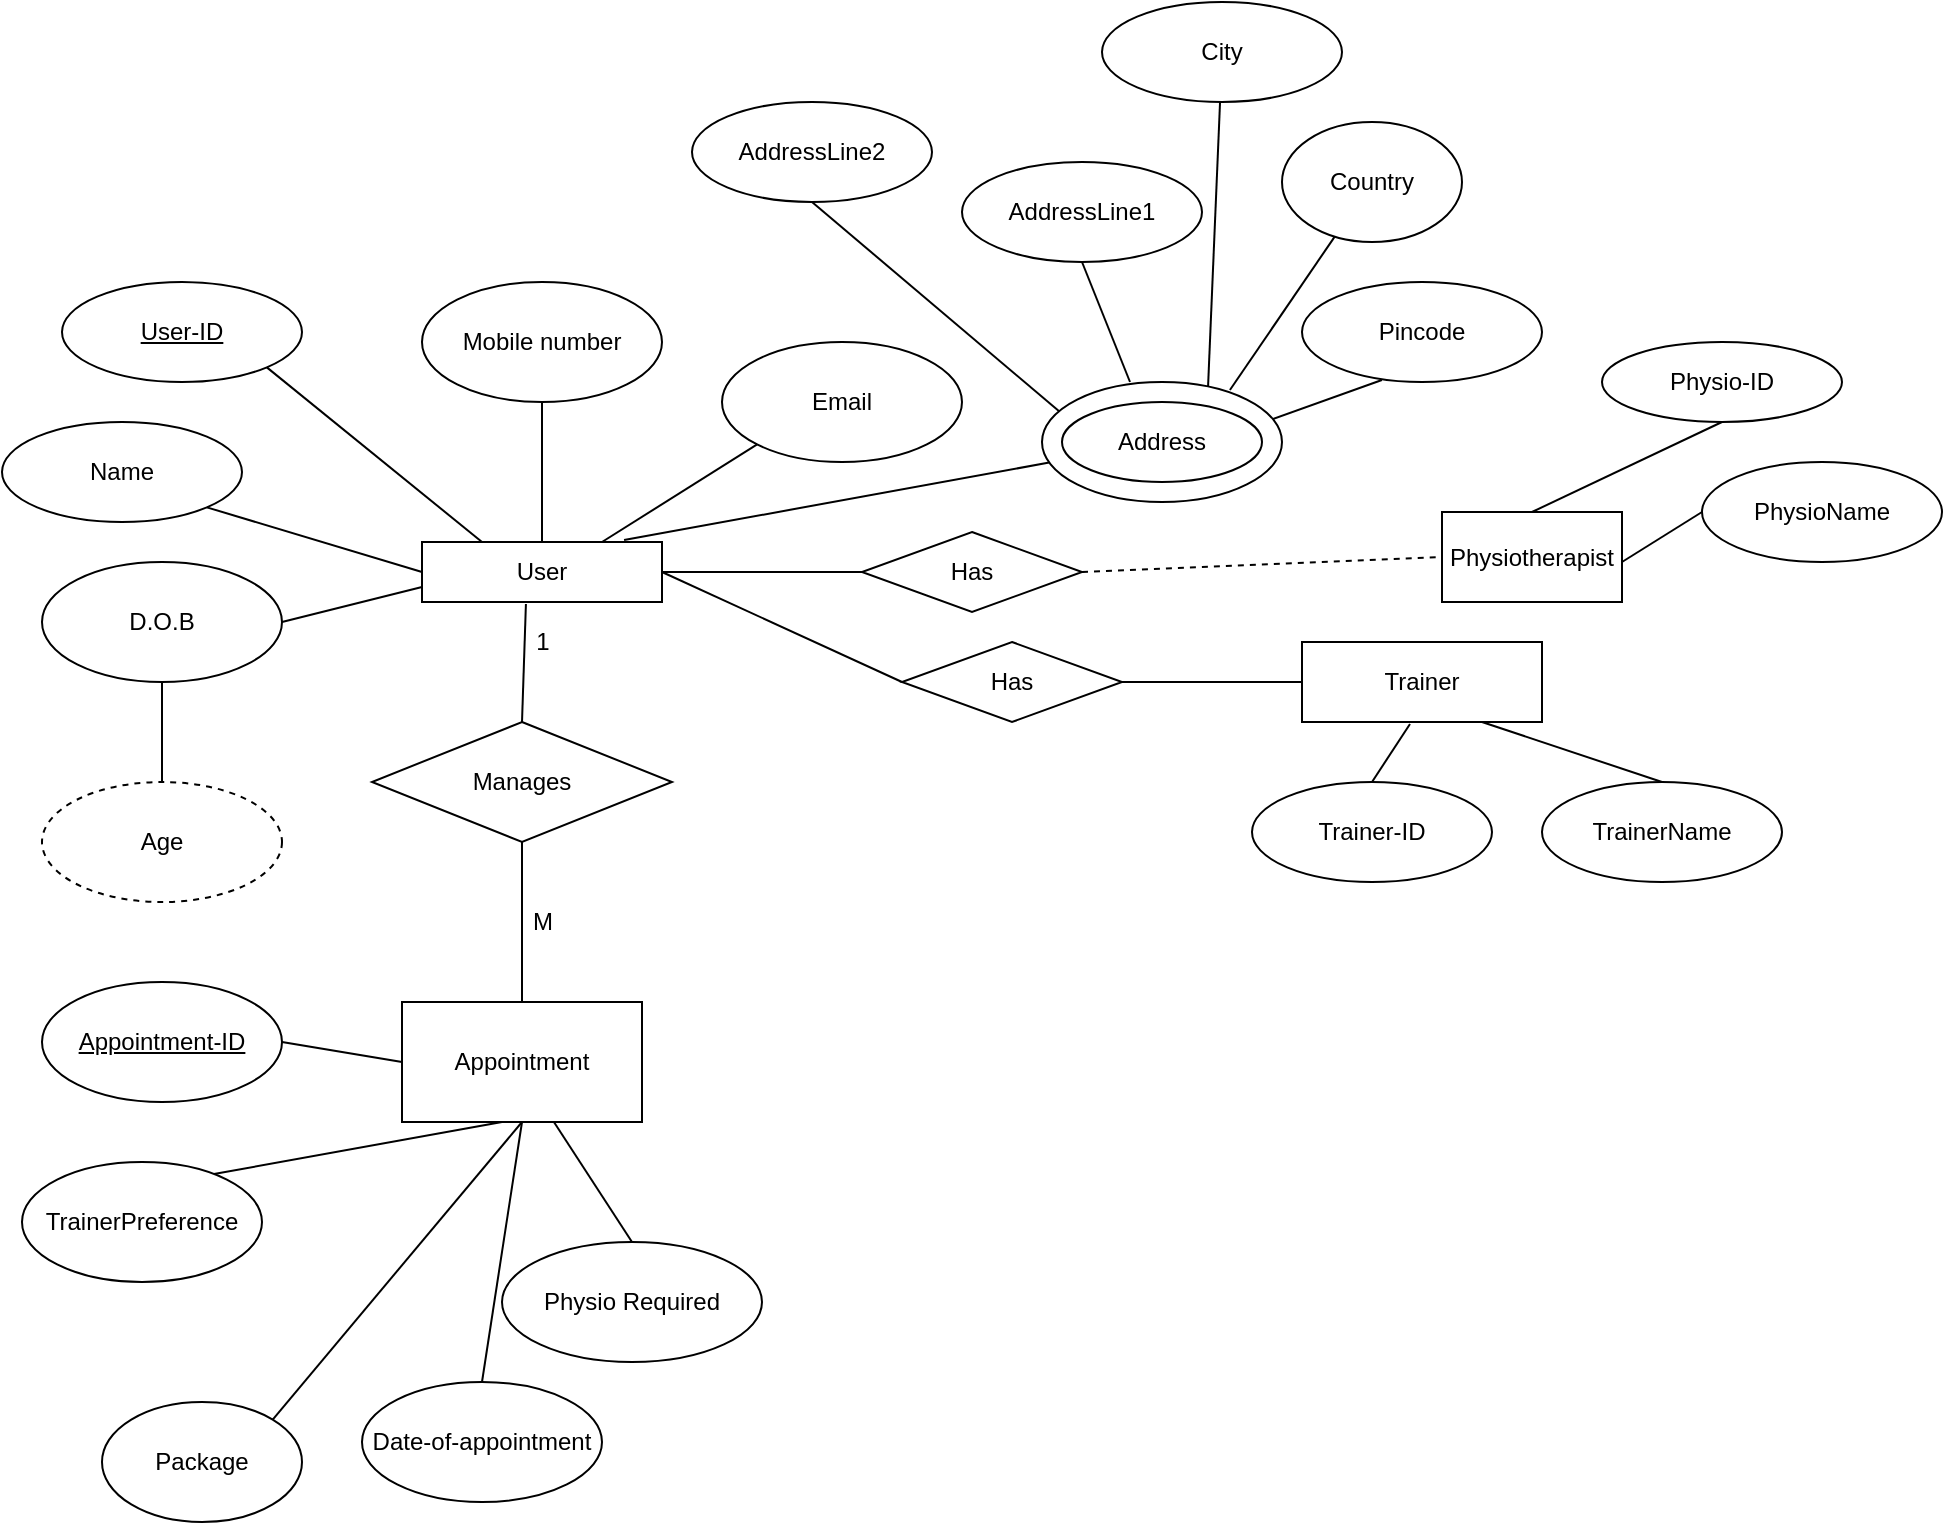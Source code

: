 <mxfile version="14.9.6" type="device"><diagram id="R2lEEEUBdFMjLlhIrx00" name="Page-1"><mxGraphModel dx="1038" dy="1535" grid="1" gridSize="10" guides="1" tooltips="1" connect="1" arrows="1" fold="1" page="1" pageScale="1" pageWidth="850" pageHeight="1100" math="0" shadow="0" extFonts="Permanent Marker^https://fonts.googleapis.com/css?family=Permanent+Marker"><root><mxCell id="0"/><mxCell id="1" parent="0"/><mxCell id="zpqV-iNkeWBSMXq8HGIZ-1" value="User" style="rounded=0;whiteSpace=wrap;html=1;" vertex="1" parent="1"><mxGeometry x="230" y="160" width="120" height="30" as="geometry"/></mxCell><mxCell id="zpqV-iNkeWBSMXq8HGIZ-2" value="Name" style="ellipse;whiteSpace=wrap;html=1;" vertex="1" parent="1"><mxGeometry x="20" y="100" width="120" height="50" as="geometry"/></mxCell><mxCell id="zpqV-iNkeWBSMXq8HGIZ-3" value="Mobile number" style="ellipse;whiteSpace=wrap;html=1;" vertex="1" parent="1"><mxGeometry x="230" y="30" width="120" height="60" as="geometry"/></mxCell><mxCell id="zpqV-iNkeWBSMXq8HGIZ-4" value="Email" style="ellipse;whiteSpace=wrap;html=1;" vertex="1" parent="1"><mxGeometry x="380" y="60" width="120" height="60" as="geometry"/></mxCell><mxCell id="zpqV-iNkeWBSMXq8HGIZ-5" value="D.O.B" style="ellipse;whiteSpace=wrap;html=1;" vertex="1" parent="1"><mxGeometry x="40" y="170" width="120" height="60" as="geometry"/></mxCell><mxCell id="zpqV-iNkeWBSMXq8HGIZ-7" value="" style="endArrow=none;html=1;entryX=0.5;entryY=1;entryDx=0;entryDy=0;exitX=0.5;exitY=0;exitDx=0;exitDy=0;" edge="1" parent="1" source="zpqV-iNkeWBSMXq8HGIZ-1" target="zpqV-iNkeWBSMXq8HGIZ-3"><mxGeometry width="50" height="50" relative="1" as="geometry"><mxPoint x="290" y="130" as="sourcePoint"/><mxPoint x="340" y="80" as="targetPoint"/></mxGeometry></mxCell><mxCell id="zpqV-iNkeWBSMXq8HGIZ-8" value="" style="endArrow=none;html=1;exitX=1;exitY=1;exitDx=0;exitDy=0;entryX=0;entryY=0.5;entryDx=0;entryDy=0;" edge="1" parent="1" source="zpqV-iNkeWBSMXq8HGIZ-2" target="zpqV-iNkeWBSMXq8HGIZ-1"><mxGeometry width="50" height="50" relative="1" as="geometry"><mxPoint x="180" y="180" as="sourcePoint"/><mxPoint x="230" y="130" as="targetPoint"/></mxGeometry></mxCell><mxCell id="zpqV-iNkeWBSMXq8HGIZ-9" value="" style="endArrow=none;html=1;exitX=0.75;exitY=0;exitDx=0;exitDy=0;entryX=0;entryY=1;entryDx=0;entryDy=0;" edge="1" parent="1" source="zpqV-iNkeWBSMXq8HGIZ-1" target="zpqV-iNkeWBSMXq8HGIZ-4"><mxGeometry width="50" height="50" relative="1" as="geometry"><mxPoint x="370" y="180" as="sourcePoint"/><mxPoint x="460" y="120" as="targetPoint"/></mxGeometry></mxCell><mxCell id="zpqV-iNkeWBSMXq8HGIZ-10" value="" style="endArrow=none;html=1;entryX=0;entryY=0.75;entryDx=0;entryDy=0;exitX=1;exitY=0.5;exitDx=0;exitDy=0;" edge="1" parent="1" source="zpqV-iNkeWBSMXq8HGIZ-5" target="zpqV-iNkeWBSMXq8HGIZ-1"><mxGeometry width="50" height="50" relative="1" as="geometry"><mxPoint x="160" y="250" as="sourcePoint"/><mxPoint x="210" y="200" as="targetPoint"/></mxGeometry></mxCell><mxCell id="zpqV-iNkeWBSMXq8HGIZ-12" value="Appointment" style="rounded=0;whiteSpace=wrap;html=1;" vertex="1" parent="1"><mxGeometry x="220" y="390" width="120" height="60" as="geometry"/></mxCell><mxCell id="zpqV-iNkeWBSMXq8HGIZ-13" value="Manages" style="rhombus;whiteSpace=wrap;html=1;" vertex="1" parent="1"><mxGeometry x="205" y="250" width="150" height="60" as="geometry"/></mxCell><mxCell id="zpqV-iNkeWBSMXq8HGIZ-16" value="&lt;u&gt;User-ID&lt;/u&gt;" style="ellipse;whiteSpace=wrap;html=1;" vertex="1" parent="1"><mxGeometry x="50" y="30" width="120" height="50" as="geometry"/></mxCell><mxCell id="zpqV-iNkeWBSMXq8HGIZ-17" value="" style="endArrow=none;html=1;exitX=0.25;exitY=0;exitDx=0;exitDy=0;entryX=1;entryY=1;entryDx=0;entryDy=0;" edge="1" parent="1" source="zpqV-iNkeWBSMXq8HGIZ-1" target="zpqV-iNkeWBSMXq8HGIZ-16"><mxGeometry width="50" height="50" relative="1" as="geometry"><mxPoint x="200" y="140" as="sourcePoint"/><mxPoint x="250" y="90" as="targetPoint"/></mxGeometry></mxCell><mxCell id="zpqV-iNkeWBSMXq8HGIZ-20" value="AddressLine2" style="ellipse;whiteSpace=wrap;html=1;" vertex="1" parent="1"><mxGeometry x="365" y="-60" width="120" height="50" as="geometry"/></mxCell><mxCell id="zpqV-iNkeWBSMXq8HGIZ-21" value="Pincode" style="ellipse;whiteSpace=wrap;html=1;" vertex="1" parent="1"><mxGeometry x="670" y="30" width="120" height="50" as="geometry"/></mxCell><mxCell id="zpqV-iNkeWBSMXq8HGIZ-22" value="AddressLine1" style="ellipse;whiteSpace=wrap;html=1;" vertex="1" parent="1"><mxGeometry x="500" y="-30" width="120" height="50" as="geometry"/></mxCell><mxCell id="zpqV-iNkeWBSMXq8HGIZ-23" value="City" style="ellipse;whiteSpace=wrap;html=1;" vertex="1" parent="1"><mxGeometry x="570" y="-110" width="120" height="50" as="geometry"/></mxCell><mxCell id="zpqV-iNkeWBSMXq8HGIZ-24" value="Country" style="ellipse;whiteSpace=wrap;html=1;" vertex="1" parent="1"><mxGeometry x="660" y="-50" width="90" height="60" as="geometry"/></mxCell><mxCell id="zpqV-iNkeWBSMXq8HGIZ-27" value="" style="endArrow=none;html=1;exitX=0.5;exitY=1;exitDx=0;exitDy=0;" edge="1" parent="1" source="zpqV-iNkeWBSMXq8HGIZ-22"><mxGeometry width="50" height="50" relative="1" as="geometry"><mxPoint x="712" y="241" as="sourcePoint"/><mxPoint x="584" y="80" as="targetPoint"/></mxGeometry></mxCell><mxCell id="zpqV-iNkeWBSMXq8HGIZ-28" value="" style="endArrow=none;html=1;exitX=0.075;exitY=0.25;exitDx=0;exitDy=0;exitPerimeter=0;entryX=0.5;entryY=1;entryDx=0;entryDy=0;" edge="1" parent="1" source="zpqV-iNkeWBSMXq8HGIZ-45" target="zpqV-iNkeWBSMXq8HGIZ-20"><mxGeometry width="50" height="50" relative="1" as="geometry"><mxPoint x="695" y="210" as="sourcePoint"/><mxPoint x="470" as="targetPoint"/></mxGeometry></mxCell><mxCell id="zpqV-iNkeWBSMXq8HGIZ-29" value="" style="endArrow=none;html=1;entryX=0.333;entryY=0.98;entryDx=0;entryDy=0;exitX=0.95;exitY=0.317;exitDx=0;exitDy=0;entryPerimeter=0;exitPerimeter=0;" edge="1" parent="1" source="zpqV-iNkeWBSMXq8HGIZ-45" target="zpqV-iNkeWBSMXq8HGIZ-21"><mxGeometry width="50" height="50" relative="1" as="geometry"><mxPoint x="730" y="210" as="sourcePoint"/><mxPoint x="680" y="220" as="targetPoint"/></mxGeometry></mxCell><mxCell id="zpqV-iNkeWBSMXq8HGIZ-30" value="" style="endArrow=none;html=1;exitX=0.783;exitY=0.067;exitDx=0;exitDy=0;exitPerimeter=0;" edge="1" parent="1" source="zpqV-iNkeWBSMXq8HGIZ-45" target="zpqV-iNkeWBSMXq8HGIZ-24"><mxGeometry width="50" height="50" relative="1" as="geometry"><mxPoint x="800" y="190" as="sourcePoint"/><mxPoint x="690" y="230" as="targetPoint"/></mxGeometry></mxCell><mxCell id="zpqV-iNkeWBSMXq8HGIZ-32" value="" style="endArrow=none;html=1;entryX=0.692;entryY=0.033;entryDx=0;entryDy=0;entryPerimeter=0;" edge="1" parent="1" source="zpqV-iNkeWBSMXq8HGIZ-23" target="zpqV-iNkeWBSMXq8HGIZ-45"><mxGeometry width="50" height="50" relative="1" as="geometry"><mxPoint x="752" y="281" as="sourcePoint"/><mxPoint x="765" y="170" as="targetPoint"/></mxGeometry></mxCell><mxCell id="zpqV-iNkeWBSMXq8HGIZ-35" value="" style="endArrow=none;html=1;exitX=0.5;exitY=0;exitDx=0;exitDy=0;entryX=0.433;entryY=1.033;entryDx=0;entryDy=0;entryPerimeter=0;" edge="1" parent="1" source="zpqV-iNkeWBSMXq8HGIZ-13" target="zpqV-iNkeWBSMXq8HGIZ-1"><mxGeometry width="50" height="50" relative="1" as="geometry"><mxPoint x="270" y="240" as="sourcePoint"/><mxPoint x="320" y="190" as="targetPoint"/></mxGeometry></mxCell><mxCell id="zpqV-iNkeWBSMXq8HGIZ-36" value="" style="endArrow=none;html=1;entryX=0.5;entryY=1;entryDx=0;entryDy=0;exitX=0.5;exitY=0;exitDx=0;exitDy=0;" edge="1" parent="1" source="zpqV-iNkeWBSMXq8HGIZ-12" target="zpqV-iNkeWBSMXq8HGIZ-13"><mxGeometry width="50" height="50" relative="1" as="geometry"><mxPoint x="290" y="379" as="sourcePoint"/><mxPoint x="320" y="290" as="targetPoint"/></mxGeometry></mxCell><mxCell id="zpqV-iNkeWBSMXq8HGIZ-37" value="1" style="text;html=1;align=center;verticalAlign=middle;resizable=0;points=[];autosize=1;strokeColor=none;" vertex="1" parent="1"><mxGeometry x="280" y="200" width="20" height="20" as="geometry"/></mxCell><mxCell id="zpqV-iNkeWBSMXq8HGIZ-38" value="M" style="text;html=1;align=center;verticalAlign=middle;resizable=0;points=[];autosize=1;strokeColor=none;" vertex="1" parent="1"><mxGeometry x="280" y="340" width="20" height="20" as="geometry"/></mxCell><mxCell id="zpqV-iNkeWBSMXq8HGIZ-39" value="Age" style="ellipse;whiteSpace=wrap;html=1;dashed=1;" vertex="1" parent="1"><mxGeometry x="40" y="280" width="120" height="60" as="geometry"/></mxCell><mxCell id="zpqV-iNkeWBSMXq8HGIZ-42" value="" style="endArrow=none;html=1;entryX=0.5;entryY=1;entryDx=0;entryDy=0;" edge="1" parent="1" target="zpqV-iNkeWBSMXq8HGIZ-5"><mxGeometry width="50" height="50" relative="1" as="geometry"><mxPoint x="100" y="280" as="sourcePoint"/><mxPoint x="150" y="230" as="targetPoint"/></mxGeometry></mxCell><mxCell id="zpqV-iNkeWBSMXq8HGIZ-44" value="" style="endArrow=none;html=1;entryX=0.842;entryY=-0.033;entryDx=0;entryDy=0;entryPerimeter=0;" edge="1" parent="1" source="zpqV-iNkeWBSMXq8HGIZ-45" target="zpqV-iNkeWBSMXq8HGIZ-1"><mxGeometry width="50" height="50" relative="1" as="geometry"><mxPoint x="660" y="185" as="sourcePoint"/><mxPoint x="580" y="185" as="targetPoint"/></mxGeometry></mxCell><mxCell id="zpqV-iNkeWBSMXq8HGIZ-45" value="" style="ellipse;whiteSpace=wrap;html=1;" vertex="1" parent="1"><mxGeometry x="540" y="80" width="120" height="60" as="geometry"/></mxCell><mxCell id="zpqV-iNkeWBSMXq8HGIZ-46" value="Address" style="ellipse;whiteSpace=wrap;html=1;" vertex="1" parent="1"><mxGeometry x="550" y="90" width="100" height="40" as="geometry"/></mxCell><mxCell id="zpqV-iNkeWBSMXq8HGIZ-49" value="&lt;u&gt;Appointment-ID&lt;/u&gt;" style="ellipse;whiteSpace=wrap;html=1;" vertex="1" parent="1"><mxGeometry x="40" y="380" width="120" height="60" as="geometry"/></mxCell><mxCell id="zpqV-iNkeWBSMXq8HGIZ-50" value="TrainerPreference" style="ellipse;whiteSpace=wrap;html=1;" vertex="1" parent="1"><mxGeometry x="30" y="470" width="120" height="60" as="geometry"/></mxCell><mxCell id="zpqV-iNkeWBSMXq8HGIZ-51" value="Physio Required" style="ellipse;whiteSpace=wrap;html=1;" vertex="1" parent="1"><mxGeometry x="270" y="510" width="130" height="60" as="geometry"/></mxCell><mxCell id="zpqV-iNkeWBSMXq8HGIZ-52" value="" style="endArrow=none;html=1;exitX=0;exitY=0.5;exitDx=0;exitDy=0;entryX=1;entryY=0.5;entryDx=0;entryDy=0;" edge="1" parent="1" source="zpqV-iNkeWBSMXq8HGIZ-12" target="zpqV-iNkeWBSMXq8HGIZ-49"><mxGeometry width="50" height="50" relative="1" as="geometry"><mxPoint x="450" y="420" as="sourcePoint"/><mxPoint x="500" y="370" as="targetPoint"/></mxGeometry></mxCell><mxCell id="zpqV-iNkeWBSMXq8HGIZ-53" value="" style="endArrow=none;html=1;exitX=0.8;exitY=0.1;exitDx=0;exitDy=0;exitPerimeter=0;" edge="1" parent="1" source="zpqV-iNkeWBSMXq8HGIZ-50"><mxGeometry width="50" height="50" relative="1" as="geometry"><mxPoint x="220" y="500" as="sourcePoint"/><mxPoint x="270" y="450" as="targetPoint"/></mxGeometry></mxCell><mxCell id="zpqV-iNkeWBSMXq8HGIZ-55" value="" style="endArrow=none;html=1;entryX=0.633;entryY=1;entryDx=0;entryDy=0;entryPerimeter=0;exitX=0.5;exitY=0;exitDx=0;exitDy=0;" edge="1" parent="1" source="zpqV-iNkeWBSMXq8HGIZ-51" target="zpqV-iNkeWBSMXq8HGIZ-12"><mxGeometry width="50" height="50" relative="1" as="geometry"><mxPoint x="300" y="510" as="sourcePoint"/><mxPoint x="350" y="460" as="targetPoint"/></mxGeometry></mxCell><mxCell id="zpqV-iNkeWBSMXq8HGIZ-56" value="Date-of-appointment" style="ellipse;whiteSpace=wrap;html=1;" vertex="1" parent="1"><mxGeometry x="200" y="580" width="120" height="60" as="geometry"/></mxCell><mxCell id="zpqV-iNkeWBSMXq8HGIZ-57" value="" style="endArrow=none;html=1;entryX=0.5;entryY=1;entryDx=0;entryDy=0;exitX=0.5;exitY=0;exitDx=0;exitDy=0;" edge="1" parent="1" source="zpqV-iNkeWBSMXq8HGIZ-56" target="zpqV-iNkeWBSMXq8HGIZ-12"><mxGeometry width="50" height="50" relative="1" as="geometry"><mxPoint x="210" y="540" as="sourcePoint"/><mxPoint x="260" y="490" as="targetPoint"/></mxGeometry></mxCell><mxCell id="zpqV-iNkeWBSMXq8HGIZ-58" value="Package" style="ellipse;whiteSpace=wrap;html=1;" vertex="1" parent="1"><mxGeometry x="70" y="590" width="100" height="60" as="geometry"/></mxCell><mxCell id="zpqV-iNkeWBSMXq8HGIZ-59" value="" style="endArrow=none;html=1;exitX=1;exitY=0;exitDx=0;exitDy=0;" edge="1" parent="1" source="zpqV-iNkeWBSMXq8HGIZ-58"><mxGeometry width="50" height="50" relative="1" as="geometry"><mxPoint x="230" y="500" as="sourcePoint"/><mxPoint x="280" y="450" as="targetPoint"/></mxGeometry></mxCell><mxCell id="zpqV-iNkeWBSMXq8HGIZ-61" value="Has" style="rhombus;whiteSpace=wrap;html=1;" vertex="1" parent="1"><mxGeometry x="450" y="155" width="110" height="40" as="geometry"/></mxCell><mxCell id="zpqV-iNkeWBSMXq8HGIZ-62" value="" style="endArrow=none;html=1;exitX=1;exitY=0.5;exitDx=0;exitDy=0;entryX=0;entryY=0.5;entryDx=0;entryDy=0;" edge="1" parent="1" source="zpqV-iNkeWBSMXq8HGIZ-1" target="zpqV-iNkeWBSMXq8HGIZ-61"><mxGeometry width="50" height="50" relative="1" as="geometry"><mxPoint x="450" y="150" as="sourcePoint"/><mxPoint x="500" y="100" as="targetPoint"/></mxGeometry></mxCell><mxCell id="zpqV-iNkeWBSMXq8HGIZ-63" value="Physiotherapist" style="rounded=0;whiteSpace=wrap;html=1;" vertex="1" parent="1"><mxGeometry x="740" y="145" width="90" height="45" as="geometry"/></mxCell><mxCell id="zpqV-iNkeWBSMXq8HGIZ-66" value="" style="endArrow=none;dashed=1;html=1;entryX=0;entryY=0.5;entryDx=0;entryDy=0;exitX=1;exitY=0.5;exitDx=0;exitDy=0;" edge="1" parent="1" source="zpqV-iNkeWBSMXq8HGIZ-61" target="zpqV-iNkeWBSMXq8HGIZ-63"><mxGeometry width="50" height="50" relative="1" as="geometry"><mxPoint x="560" y="220" as="sourcePoint"/><mxPoint x="610" y="170" as="targetPoint"/></mxGeometry></mxCell><mxCell id="zpqV-iNkeWBSMXq8HGIZ-67" value="Physio-ID" style="ellipse;whiteSpace=wrap;html=1;" vertex="1" parent="1"><mxGeometry x="820" y="60" width="120" height="40" as="geometry"/></mxCell><mxCell id="zpqV-iNkeWBSMXq8HGIZ-68" value="PhysioName" style="ellipse;whiteSpace=wrap;html=1;" vertex="1" parent="1"><mxGeometry x="870" y="120" width="120" height="50" as="geometry"/></mxCell><mxCell id="zpqV-iNkeWBSMXq8HGIZ-69" value="" style="endArrow=none;html=1;entryX=0.5;entryY=0;entryDx=0;entryDy=0;exitX=0.5;exitY=1;exitDx=0;exitDy=0;" edge="1" parent="1" source="zpqV-iNkeWBSMXq8HGIZ-67" target="zpqV-iNkeWBSMXq8HGIZ-63"><mxGeometry width="50" height="50" relative="1" as="geometry"><mxPoint x="450" y="150" as="sourcePoint"/><mxPoint x="500" y="100" as="targetPoint"/></mxGeometry></mxCell><mxCell id="zpqV-iNkeWBSMXq8HGIZ-70" value="" style="endArrow=none;html=1;entryX=0;entryY=0.5;entryDx=0;entryDy=0;" edge="1" parent="1" target="zpqV-iNkeWBSMXq8HGIZ-68"><mxGeometry width="50" height="50" relative="1" as="geometry"><mxPoint x="830" y="170" as="sourcePoint"/><mxPoint x="880" y="120" as="targetPoint"/></mxGeometry></mxCell><mxCell id="zpqV-iNkeWBSMXq8HGIZ-71" value="Has" style="rhombus;whiteSpace=wrap;html=1;" vertex="1" parent="1"><mxGeometry x="470" y="210" width="110" height="40" as="geometry"/></mxCell><mxCell id="zpqV-iNkeWBSMXq8HGIZ-72" value="" style="endArrow=none;html=1;exitX=1;exitY=0.5;exitDx=0;exitDy=0;entryX=0;entryY=0.5;entryDx=0;entryDy=0;" edge="1" parent="1" source="zpqV-iNkeWBSMXq8HGIZ-1" target="zpqV-iNkeWBSMXq8HGIZ-71"><mxGeometry width="50" height="50" relative="1" as="geometry"><mxPoint x="450" y="350" as="sourcePoint"/><mxPoint x="500" y="300" as="targetPoint"/></mxGeometry></mxCell><mxCell id="zpqV-iNkeWBSMXq8HGIZ-73" value="Trainer" style="rounded=0;whiteSpace=wrap;html=1;" vertex="1" parent="1"><mxGeometry x="670" y="210" width="120" height="40" as="geometry"/></mxCell><mxCell id="zpqV-iNkeWBSMXq8HGIZ-74" value="" style="endArrow=none;html=1;entryX=1;entryY=0.5;entryDx=0;entryDy=0;exitX=0;exitY=0.5;exitDx=0;exitDy=0;" edge="1" parent="1" source="zpqV-iNkeWBSMXq8HGIZ-73" target="zpqV-iNkeWBSMXq8HGIZ-71"><mxGeometry width="50" height="50" relative="1" as="geometry"><mxPoint x="450" y="350" as="sourcePoint"/><mxPoint x="500" y="300" as="targetPoint"/></mxGeometry></mxCell><mxCell id="zpqV-iNkeWBSMXq8HGIZ-75" value="Trainer-ID" style="ellipse;whiteSpace=wrap;html=1;" vertex="1" parent="1"><mxGeometry x="645" y="280" width="120" height="50" as="geometry"/></mxCell><mxCell id="zpqV-iNkeWBSMXq8HGIZ-76" value="TrainerName" style="ellipse;whiteSpace=wrap;html=1;" vertex="1" parent="1"><mxGeometry x="790" y="280" width="120" height="50" as="geometry"/></mxCell><mxCell id="zpqV-iNkeWBSMXq8HGIZ-77" value="" style="endArrow=none;html=1;entryX=0.45;entryY=1.025;entryDx=0;entryDy=0;entryPerimeter=0;exitX=0.5;exitY=0;exitDx=0;exitDy=0;" edge="1" parent="1" source="zpqV-iNkeWBSMXq8HGIZ-75" target="zpqV-iNkeWBSMXq8HGIZ-73"><mxGeometry width="50" height="50" relative="1" as="geometry"><mxPoint x="450" y="350" as="sourcePoint"/><mxPoint x="500" y="300" as="targetPoint"/></mxGeometry></mxCell><mxCell id="zpqV-iNkeWBSMXq8HGIZ-78" value="" style="endArrow=none;html=1;entryX=0.75;entryY=1;entryDx=0;entryDy=0;exitX=0.5;exitY=0;exitDx=0;exitDy=0;" edge="1" parent="1" source="zpqV-iNkeWBSMXq8HGIZ-76" target="zpqV-iNkeWBSMXq8HGIZ-73"><mxGeometry width="50" height="50" relative="1" as="geometry"><mxPoint x="450" y="350" as="sourcePoint"/><mxPoint x="500" y="300" as="targetPoint"/></mxGeometry></mxCell></root></mxGraphModel></diagram></mxfile>